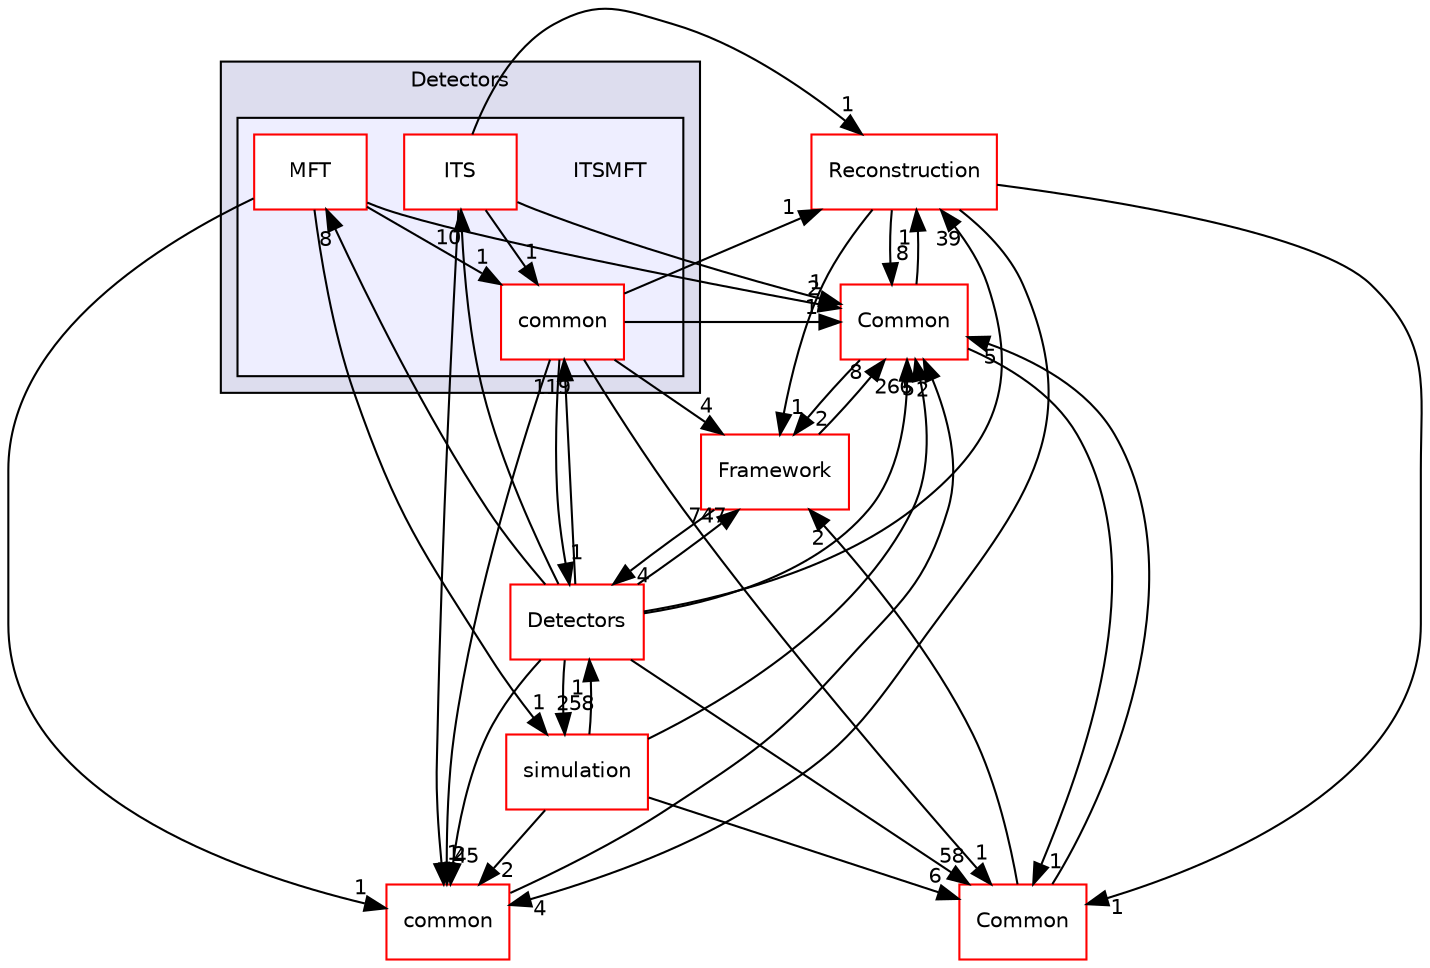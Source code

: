 digraph "/home/travis/build/AliceO2Group/AliceO2/DataFormats/Detectors/ITSMFT" {
  bgcolor=transparent;
  compound=true
  node [ fontsize="10", fontname="Helvetica"];
  edge [ labelfontsize="10", labelfontname="Helvetica"];
  subgraph clusterdir_2801adc79bf3c286b1b479858d2cade4 {
    graph [ bgcolor="#ddddee", pencolor="black", label="Detectors" fontname="Helvetica", fontsize="10", URL="dir_2801adc79bf3c286b1b479858d2cade4.html"]
  subgraph clusterdir_ff53c4a4c37940dfaa1ef75e68c4ec2e {
    graph [ bgcolor="#eeeeff", pencolor="black", label="" URL="dir_ff53c4a4c37940dfaa1ef75e68c4ec2e.html"];
    dir_ff53c4a4c37940dfaa1ef75e68c4ec2e [shape=plaintext label="ITSMFT"];
    dir_a24d6d0829ce59989bf769e9c553cbcc [shape=box label="common" color="red" fillcolor="white" style="filled" URL="dir_a24d6d0829ce59989bf769e9c553cbcc.html"];
    dir_279659ddc9854b304a1ef4f4a176eeda [shape=box label="ITS" color="red" fillcolor="white" style="filled" URL="dir_279659ddc9854b304a1ef4f4a176eeda.html"];
    dir_25272d395c0fdb531d4aff346d96238f [shape=box label="MFT" color="red" fillcolor="white" style="filled" URL="dir_25272d395c0fdb531d4aff346d96238f.html"];
  }
  }
  dir_d269712cc31e133b892a3b3f6424741a [shape=box label="Reconstruction" color="red" URL="dir_d269712cc31e133b892a3b3f6424741a.html"];
  dir_4ab6b4cc6a7edbff49100e9123df213f [shape=box label="Common" color="red" URL="dir_4ab6b4cc6a7edbff49100e9123df213f.html"];
  dir_051dca18e802f8e9474f2e30d29c04e0 [shape=box label="Detectors" color="red" URL="dir_051dca18e802f8e9474f2e30d29c04e0.html"];
  dir_047746f9f311f49446db9474b7431d0d [shape=box label="simulation" color="red" URL="dir_047746f9f311f49446db9474b7431d0d.html"];
  dir_74593c7a91e03746ae2a516888bf9494 [shape=box label="Common" color="red" URL="dir_74593c7a91e03746ae2a516888bf9494.html"];
  dir_7924ba4398ae4560cd37376e44666c6d [shape=box label="common" color="red" URL="dir_7924ba4398ae4560cd37376e44666c6d.html"];
  dir_bcbb2cf9a3d3d83e5515c82071a07177 [shape=box label="Framework" color="red" URL="dir_bcbb2cf9a3d3d83e5515c82071a07177.html"];
  dir_d269712cc31e133b892a3b3f6424741a->dir_4ab6b4cc6a7edbff49100e9123df213f [headlabel="8", labeldistance=1.5 headhref="dir_000231_000027.html"];
  dir_d269712cc31e133b892a3b3f6424741a->dir_74593c7a91e03746ae2a516888bf9494 [headlabel="1", labeldistance=1.5 headhref="dir_000231_000087.html"];
  dir_d269712cc31e133b892a3b3f6424741a->dir_7924ba4398ae4560cd37376e44666c6d [headlabel="4", labeldistance=1.5 headhref="dir_000231_000077.html"];
  dir_d269712cc31e133b892a3b3f6424741a->dir_bcbb2cf9a3d3d83e5515c82071a07177 [headlabel="1", labeldistance=1.5 headhref="dir_000231_000013.html"];
  dir_4ab6b4cc6a7edbff49100e9123df213f->dir_d269712cc31e133b892a3b3f6424741a [headlabel="1", labeldistance=1.5 headhref="dir_000027_000231.html"];
  dir_4ab6b4cc6a7edbff49100e9123df213f->dir_74593c7a91e03746ae2a516888bf9494 [headlabel="1", labeldistance=1.5 headhref="dir_000027_000087.html"];
  dir_4ab6b4cc6a7edbff49100e9123df213f->dir_bcbb2cf9a3d3d83e5515c82071a07177 [headlabel="2", labeldistance=1.5 headhref="dir_000027_000013.html"];
  dir_051dca18e802f8e9474f2e30d29c04e0->dir_d269712cc31e133b892a3b3f6424741a [headlabel="39", labeldistance=1.5 headhref="dir_000039_000231.html"];
  dir_051dca18e802f8e9474f2e30d29c04e0->dir_4ab6b4cc6a7edbff49100e9123df213f [headlabel="266", labeldistance=1.5 headhref="dir_000039_000027.html"];
  dir_051dca18e802f8e9474f2e30d29c04e0->dir_047746f9f311f49446db9474b7431d0d [headlabel="258", labeldistance=1.5 headhref="dir_000039_000245.html"];
  dir_051dca18e802f8e9474f2e30d29c04e0->dir_74593c7a91e03746ae2a516888bf9494 [headlabel="58", labeldistance=1.5 headhref="dir_000039_000087.html"];
  dir_051dca18e802f8e9474f2e30d29c04e0->dir_25272d395c0fdb531d4aff346d96238f [headlabel="8", labeldistance=1.5 headhref="dir_000039_000227.html"];
  dir_051dca18e802f8e9474f2e30d29c04e0->dir_279659ddc9854b304a1ef4f4a176eeda [headlabel="10", labeldistance=1.5 headhref="dir_000039_000223.html"];
  dir_051dca18e802f8e9474f2e30d29c04e0->dir_7924ba4398ae4560cd37376e44666c6d [headlabel="45", labeldistance=1.5 headhref="dir_000039_000077.html"];
  dir_051dca18e802f8e9474f2e30d29c04e0->dir_bcbb2cf9a3d3d83e5515c82071a07177 [headlabel="747", labeldistance=1.5 headhref="dir_000039_000013.html"];
  dir_051dca18e802f8e9474f2e30d29c04e0->dir_a24d6d0829ce59989bf769e9c553cbcc [headlabel="119", labeldistance=1.5 headhref="dir_000039_000099.html"];
  dir_047746f9f311f49446db9474b7431d0d->dir_4ab6b4cc6a7edbff49100e9123df213f [headlabel="5", labeldistance=1.5 headhref="dir_000245_000027.html"];
  dir_047746f9f311f49446db9474b7431d0d->dir_051dca18e802f8e9474f2e30d29c04e0 [headlabel="1", labeldistance=1.5 headhref="dir_000245_000039.html"];
  dir_047746f9f311f49446db9474b7431d0d->dir_74593c7a91e03746ae2a516888bf9494 [headlabel="6", labeldistance=1.5 headhref="dir_000245_000087.html"];
  dir_047746f9f311f49446db9474b7431d0d->dir_7924ba4398ae4560cd37376e44666c6d [headlabel="2", labeldistance=1.5 headhref="dir_000245_000077.html"];
  dir_74593c7a91e03746ae2a516888bf9494->dir_4ab6b4cc6a7edbff49100e9123df213f [headlabel="5", labeldistance=1.5 headhref="dir_000087_000027.html"];
  dir_74593c7a91e03746ae2a516888bf9494->dir_bcbb2cf9a3d3d83e5515c82071a07177 [headlabel="2", labeldistance=1.5 headhref="dir_000087_000013.html"];
  dir_25272d395c0fdb531d4aff346d96238f->dir_4ab6b4cc6a7edbff49100e9123df213f [headlabel="2", labeldistance=1.5 headhref="dir_000227_000027.html"];
  dir_25272d395c0fdb531d4aff346d96238f->dir_047746f9f311f49446db9474b7431d0d [headlabel="1", labeldistance=1.5 headhref="dir_000227_000245.html"];
  dir_25272d395c0fdb531d4aff346d96238f->dir_7924ba4398ae4560cd37376e44666c6d [headlabel="1", labeldistance=1.5 headhref="dir_000227_000077.html"];
  dir_25272d395c0fdb531d4aff346d96238f->dir_a24d6d0829ce59989bf769e9c553cbcc [headlabel="1", labeldistance=1.5 headhref="dir_000227_000099.html"];
  dir_279659ddc9854b304a1ef4f4a176eeda->dir_d269712cc31e133b892a3b3f6424741a [headlabel="1", labeldistance=1.5 headhref="dir_000223_000231.html"];
  dir_279659ddc9854b304a1ef4f4a176eeda->dir_4ab6b4cc6a7edbff49100e9123df213f [headlabel="1", labeldistance=1.5 headhref="dir_000223_000027.html"];
  dir_279659ddc9854b304a1ef4f4a176eeda->dir_7924ba4398ae4560cd37376e44666c6d [headlabel="1", labeldistance=1.5 headhref="dir_000223_000077.html"];
  dir_279659ddc9854b304a1ef4f4a176eeda->dir_a24d6d0829ce59989bf769e9c553cbcc [headlabel="1", labeldistance=1.5 headhref="dir_000223_000099.html"];
  dir_7924ba4398ae4560cd37376e44666c6d->dir_4ab6b4cc6a7edbff49100e9123df213f [headlabel="2", labeldistance=1.5 headhref="dir_000077_000027.html"];
  dir_bcbb2cf9a3d3d83e5515c82071a07177->dir_4ab6b4cc6a7edbff49100e9123df213f [headlabel="8", labeldistance=1.5 headhref="dir_000013_000027.html"];
  dir_bcbb2cf9a3d3d83e5515c82071a07177->dir_051dca18e802f8e9474f2e30d29c04e0 [headlabel="4", labeldistance=1.5 headhref="dir_000013_000039.html"];
  dir_a24d6d0829ce59989bf769e9c553cbcc->dir_d269712cc31e133b892a3b3f6424741a [headlabel="1", labeldistance=1.5 headhref="dir_000099_000231.html"];
  dir_a24d6d0829ce59989bf769e9c553cbcc->dir_4ab6b4cc6a7edbff49100e9123df213f [headlabel="1", labeldistance=1.5 headhref="dir_000099_000027.html"];
  dir_a24d6d0829ce59989bf769e9c553cbcc->dir_051dca18e802f8e9474f2e30d29c04e0 [headlabel="1", labeldistance=1.5 headhref="dir_000099_000039.html"];
  dir_a24d6d0829ce59989bf769e9c553cbcc->dir_74593c7a91e03746ae2a516888bf9494 [headlabel="1", labeldistance=1.5 headhref="dir_000099_000087.html"];
  dir_a24d6d0829ce59989bf769e9c553cbcc->dir_7924ba4398ae4560cd37376e44666c6d [headlabel="2", labeldistance=1.5 headhref="dir_000099_000077.html"];
  dir_a24d6d0829ce59989bf769e9c553cbcc->dir_bcbb2cf9a3d3d83e5515c82071a07177 [headlabel="4", labeldistance=1.5 headhref="dir_000099_000013.html"];
}
